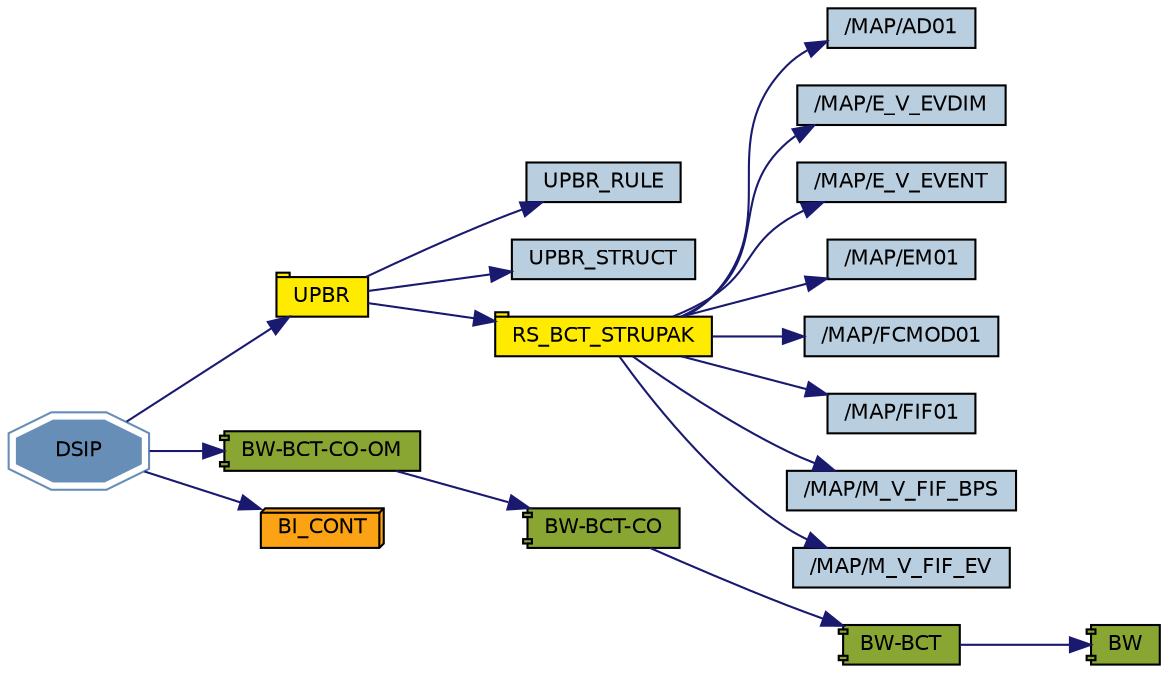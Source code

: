 digraph "Transaction Code DSIP (DataSource InfoProvider Mapping)"
{
  edge [fontname="Helvetica",fontsize="10",labelfontname="Helvetica",labelfontsize="10"];
  node [fontname="Helvetica",fontsize="10",shape=record];
  rankdir="LR";

  Node1   [height=0.2, width=0.4, style="filled", color="#678EB7", label="DSIP",             tooltip="Transaction Coe DSIP DataSource InfoProvider Mapping"                         fillcolor="#678EB7", shape=doubleoctagon, fontcolor="black"];
  Node2   [height=0.2, width=0.4, style="filled", color="black",   label="UPBR",             tooltip="Parent package UPBR (SEM-BPS: Retractors SEM-BW to R/3)"                      fillcolor="#FFEB00", shape=tab,       target="_blank", URL="http://www.google.com"];
  Node201 [height=0.2, width=0.4, style="filled", color="black",   label="UPBR_RULE",        tooltip="Transaction Coe UPBR_RULE (Planung: Übertragungsregeln)"                      fillcolor="#B9CEDF", shape=box,       target="_blank", URL="http://www.google.com"];
  Node202 [height=0.2, width=0.4, style="filled", color="black",   label="UPBR_STRUCT",      tooltip="Transaction Coe UPBR_STRUCT (Planning: Maintenance sender struct.)"           fillcolor="#B9CEDF", shape=box,       target="_blank", URL="http://www.google.com"];
  Node21  [height=0.2, width=0.4, style="filled", color="black",   label="RS_BCT_STRUPAK",   tooltip="Parent package RS_BCT_STRUPAK (BW Content Structure Package)"                 fillcolor="#FFEB00", shape=tab,       target="_blank", URL="http://www.google.com"];
  Node211 [height=0.2, width=0.4, style="filled", color="black",   label="/MAP/AD01",        tooltip="Transaction Coe /MAP/AD01 (Assortment Definition)"                            fillcolor="#B9CEDF", shape=box,       target="_blank", URL="http://www.google.com"];
  Node212 [height=0.2, width=0.4, style="filled", color="black",   label="/MAP/E_V_EVDIM",   tooltip="Transaction Coe /MAP/E_V_EVDIM (Definition of Event Dimensions)"              fillcolor="#B9CEDF", shape=box,       target="_blank", URL="http://www.google.com"];
  Node213 [height=0.2, width=0.4, style="filled", color="black",   label="/MAP/E_V_EVENT",   tooltip="Transaction Coe /MAP/E_V_EVENT (Definition of Events)"                        fillcolor="#B9CEDF", shape=box,       target="_blank", URL="http://www.google.com"];
  Node214 [height=0.2, width=0.4, style="filled", color="black",   label="/MAP/EM01",        tooltip="Transaction Coe  /MAP/EM01 (Edit Event Occurrence)"                           fillcolor="#B9CEDF", shape=box,       target="_blank", URL="http://www.google.com"];
  Node215 [height=0.2, width=0.4, style="filled", color="black",   label="/MAP/FCMOD01",     tooltip="Transaction Coe /MAP/FCMOD01 (Test Forecast Model)"                           fillcolor="#B9CEDF", shape=box,       target="_blank", URL="http://www.google.com"];
  Node216 [height=0.2, width=0.4, style="filled", color="black",   label="/MAP/FIF01",       tooltip="Transaction Coe /MAP/FIF01 (Test Value Determ. for Infl. Factor)"             fillcolor="#B9CEDF", shape=box,       target="_blank", URL="http://www.google.com"];
  Node217 [height=0.2, width=0.4, style="filled", color="black",   label="/MAP/M_V_FIF_BPS", tooltip="Transaction Coe /MAP/M_V_FIF_BPS (Definition - IF Type BPS Key Fig.)"         fillcolor="#B9CEDF", shape=box,       target="_blank", URL="http://www.google.com"];
  Node218 [height=0.2, width=0.4, style="filled", color="black",   label="/MAP/M_V_FIF_EV",  tooltip="Transaction Coe /MAP/M_V_FIF_EV (Definition - Infl. Factor Type Event)"       fillcolor="#B9CEDF", shape=box,       target="_blank", URL="http://www.google.com"];
  Node3   [height=0.2, width=0.4, style="filled", color="black",   label="BW-BCT-CO-OM",     tooltip="Parent Application Component BW-BCT-CO-OM (Management of Internal Controls)"  fillcolor="#89A532", shape=component, target="_blank", URL="http://www.google.com"];
  Node31  [height=0.2, width=0.4, style="filled", color="black",   label="BW-BCT-CO",        tooltip="Parent Application Component BW-BCT-CO (Controlling)"                         fillcolor="#89A532", shape=component, target="_blank", URL="http://www.google.com"];
  Node32  [height=0.2, width=0.4, style="filled", color="black",   label="BW-BCT",           tooltip="Parent Application Component BW-BCT"                                          fillcolor="#89A532", shape=component, target="_blank", URL="http://www.google.com"];
  Node33  [height=0.2, width=0.4, style="filled", color="black",   label="BW",               tooltip="Parent Application Component BW"                                              fillcolor="#89A532", shape=component, target="_blank", URL="http://www.google.com"];
  Node4   [height=0.2, width=0.4, style="filled", color="black",   label="BI_CONT",          tooltip="Software Component BI_CONT (Business Intelligence Content)"                   fillcolor="#FCA215", shape=box3d,     target="_blank", URL="http://www.google.com"];

  Node1  -> Node2   [dir="forward",color="midnightblue",fontsize="10",style="solid",fontname="Helvetica"];
  Node2  -> Node201 [dir="forward",color="midnightblue",fontsize="10",style="solid",fontname="Helvetica"];
  Node2  -> Node202 [dir="forward",color="midnightblue",fontsize="10",style="solid",fontname="Helvetica"];

  Node2  -> Node21  [dir="forward",color="midnightblue",fontsize="10",style="solid",fontname="Helvetica"];
  Node21 -> Node211 [dir="forward",color="midnightblue",fontsize="10",style="solid",fontname="Helvetica"];
  Node21 -> Node212 [dir="forward",color="midnightblue",fontsize="10",style="solid",fontname="Helvetica"];
  Node21 -> Node213 [dir="forward",color="midnightblue",fontsize="10",style="solid",fontname="Helvetica"];
  Node21 -> Node214 [dir="forward",color="midnightblue",fontsize="10",style="solid",fontname="Helvetica"];
  Node21 -> Node215 [dir="forward",color="midnightblue",fontsize="10",style="solid",fontname="Helvetica"];
  Node21 -> Node216 [dir="forward",color="midnightblue",fontsize="10",style="solid",fontname="Helvetica"];
  Node21 -> Node217 [dir="forward",color="midnightblue",fontsize="10",style="solid",fontname="Helvetica"];
  Node21 -> Node218 [dir="forward",color="midnightblue",fontsize="10",style="solid",fontname="Helvetica"];

  Node1  -> Node3   [dir="forward",color="midnightblue",fontsize="10",style="solid",fontname="Helvetica"];
  Node3  -> Node31  [dir="forward",color="midnightblue",fontsize="10",style="solid",fontname="Helvetica"];
  Node31 -> Node32  [dir="forward",color="midnightblue",fontsize="10",style="solid",fontname="Helvetica"];
  Node32 -> Node33  [dir="forward",color="midnightblue",fontsize="10",style="solid",fontname="Helvetica"];

  Node1  -> Node4   [dir="forward",color="midnightblue",fontsize="10",style="solid",fontname="Helvetica"];
}
